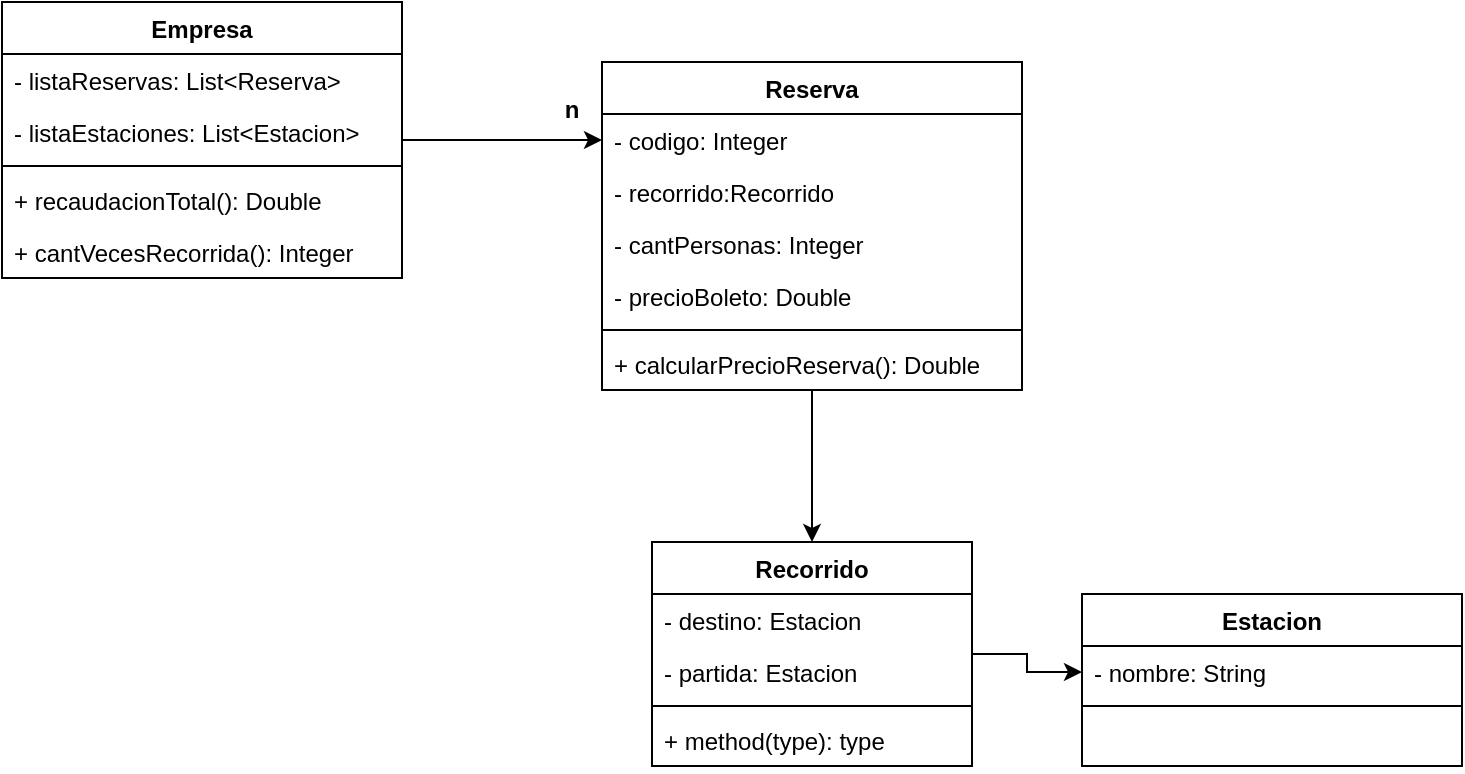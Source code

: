 <mxfile version="14.5.1" type="device"><diagram id="dVeqj1j_CXNFuZDqsXi7" name="Página-1"><mxGraphModel dx="1086" dy="806" grid="1" gridSize="10" guides="1" tooltips="1" connect="1" arrows="1" fold="1" page="1" pageScale="1" pageWidth="827" pageHeight="1169" math="0" shadow="0"><root><mxCell id="0"/><mxCell id="1" parent="0"/><mxCell id="ZA1FQmsH_9ObcVYajBFP-22" style="edgeStyle=orthogonalEdgeStyle;rounded=0;orthogonalLoop=1;jettySize=auto;html=1;" edge="1" parent="1" source="ZA1FQmsH_9ObcVYajBFP-1" target="ZA1FQmsH_9ObcVYajBFP-6"><mxGeometry relative="1" as="geometry"/></mxCell><mxCell id="ZA1FQmsH_9ObcVYajBFP-1" value="Empresa" style="swimlane;fontStyle=1;align=center;verticalAlign=top;childLayout=stackLayout;horizontal=1;startSize=26;horizontalStack=0;resizeParent=1;resizeParentMax=0;resizeLast=0;collapsible=1;marginBottom=0;" vertex="1" parent="1"><mxGeometry x="20" y="160" width="200" height="138" as="geometry"/></mxCell><mxCell id="ZA1FQmsH_9ObcVYajBFP-23" value="- listaReservas: List&lt;Reserva&gt;" style="text;strokeColor=none;fillColor=none;align=left;verticalAlign=top;spacingLeft=4;spacingRight=4;overflow=hidden;rotatable=0;points=[[0,0.5],[1,0.5]];portConstraint=eastwest;" vertex="1" parent="ZA1FQmsH_9ObcVYajBFP-1"><mxGeometry y="26" width="200" height="26" as="geometry"/></mxCell><mxCell id="ZA1FQmsH_9ObcVYajBFP-27" value="- listaEstaciones: List&lt;Estacion&gt;" style="text;strokeColor=none;fillColor=none;align=left;verticalAlign=top;spacingLeft=4;spacingRight=4;overflow=hidden;rotatable=0;points=[[0,0.5],[1,0.5]];portConstraint=eastwest;" vertex="1" parent="ZA1FQmsH_9ObcVYajBFP-1"><mxGeometry y="52" width="200" height="26" as="geometry"/></mxCell><mxCell id="ZA1FQmsH_9ObcVYajBFP-3" value="" style="line;strokeWidth=1;fillColor=none;align=left;verticalAlign=middle;spacingTop=-1;spacingLeft=3;spacingRight=3;rotatable=0;labelPosition=right;points=[];portConstraint=eastwest;" vertex="1" parent="ZA1FQmsH_9ObcVYajBFP-1"><mxGeometry y="78" width="200" height="8" as="geometry"/></mxCell><mxCell id="ZA1FQmsH_9ObcVYajBFP-4" value="+ recaudacionTotal(): Double" style="text;strokeColor=none;fillColor=none;align=left;verticalAlign=top;spacingLeft=4;spacingRight=4;overflow=hidden;rotatable=0;points=[[0,0.5],[1,0.5]];portConstraint=eastwest;" vertex="1" parent="ZA1FQmsH_9ObcVYajBFP-1"><mxGeometry y="86" width="200" height="26" as="geometry"/></mxCell><mxCell id="ZA1FQmsH_9ObcVYajBFP-31" value="+ cantVecesRecorrida(): Integer" style="text;strokeColor=none;fillColor=none;align=left;verticalAlign=top;spacingLeft=4;spacingRight=4;overflow=hidden;rotatable=0;points=[[0,0.5],[1,0.5]];portConstraint=eastwest;" vertex="1" parent="ZA1FQmsH_9ObcVYajBFP-1"><mxGeometry y="112" width="200" height="26" as="geometry"/></mxCell><mxCell id="ZA1FQmsH_9ObcVYajBFP-28" style="edgeStyle=orthogonalEdgeStyle;rounded=0;orthogonalLoop=1;jettySize=auto;html=1;entryX=0.5;entryY=0;entryDx=0;entryDy=0;" edge="1" parent="1" source="ZA1FQmsH_9ObcVYajBFP-5" target="ZA1FQmsH_9ObcVYajBFP-9"><mxGeometry relative="1" as="geometry"/></mxCell><mxCell id="ZA1FQmsH_9ObcVYajBFP-5" value="Reserva" style="swimlane;fontStyle=1;align=center;verticalAlign=top;childLayout=stackLayout;horizontal=1;startSize=26;horizontalStack=0;resizeParent=1;resizeParentMax=0;resizeLast=0;collapsible=1;marginBottom=0;" vertex="1" parent="1"><mxGeometry x="320" y="190" width="210" height="164" as="geometry"/></mxCell><mxCell id="ZA1FQmsH_9ObcVYajBFP-6" value="- codigo: Integer" style="text;strokeColor=none;fillColor=none;align=left;verticalAlign=top;spacingLeft=4;spacingRight=4;overflow=hidden;rotatable=0;points=[[0,0.5],[1,0.5]];portConstraint=eastwest;" vertex="1" parent="ZA1FQmsH_9ObcVYajBFP-5"><mxGeometry y="26" width="210" height="26" as="geometry"/></mxCell><mxCell id="ZA1FQmsH_9ObcVYajBFP-25" value="- recorrido:Recorrido" style="text;strokeColor=none;fillColor=none;align=left;verticalAlign=top;spacingLeft=4;spacingRight=4;overflow=hidden;rotatable=0;points=[[0,0.5],[1,0.5]];portConstraint=eastwest;" vertex="1" parent="ZA1FQmsH_9ObcVYajBFP-5"><mxGeometry y="52" width="210" height="26" as="geometry"/></mxCell><mxCell id="ZA1FQmsH_9ObcVYajBFP-24" value="- cantPersonas: Integer" style="text;strokeColor=none;fillColor=none;align=left;verticalAlign=top;spacingLeft=4;spacingRight=4;overflow=hidden;rotatable=0;points=[[0,0.5],[1,0.5]];portConstraint=eastwest;" vertex="1" parent="ZA1FQmsH_9ObcVYajBFP-5"><mxGeometry y="78" width="210" height="26" as="geometry"/></mxCell><mxCell id="ZA1FQmsH_9ObcVYajBFP-26" value="- precioBoleto: Double" style="text;strokeColor=none;fillColor=none;align=left;verticalAlign=top;spacingLeft=4;spacingRight=4;overflow=hidden;rotatable=0;points=[[0,0.5],[1,0.5]];portConstraint=eastwest;" vertex="1" parent="ZA1FQmsH_9ObcVYajBFP-5"><mxGeometry y="104" width="210" height="26" as="geometry"/></mxCell><mxCell id="ZA1FQmsH_9ObcVYajBFP-7" value="" style="line;strokeWidth=1;fillColor=none;align=left;verticalAlign=middle;spacingTop=-1;spacingLeft=3;spacingRight=3;rotatable=0;labelPosition=right;points=[];portConstraint=eastwest;" vertex="1" parent="ZA1FQmsH_9ObcVYajBFP-5"><mxGeometry y="130" width="210" height="8" as="geometry"/></mxCell><mxCell id="ZA1FQmsH_9ObcVYajBFP-8" value="+ calcularPrecioReserva(): Double" style="text;strokeColor=none;fillColor=none;align=left;verticalAlign=top;spacingLeft=4;spacingRight=4;overflow=hidden;rotatable=0;points=[[0,0.5],[1,0.5]];portConstraint=eastwest;" vertex="1" parent="ZA1FQmsH_9ObcVYajBFP-5"><mxGeometry y="138" width="210" height="26" as="geometry"/></mxCell><mxCell id="ZA1FQmsH_9ObcVYajBFP-30" style="edgeStyle=orthogonalEdgeStyle;rounded=0;orthogonalLoop=1;jettySize=auto;html=1;" edge="1" parent="1" source="ZA1FQmsH_9ObcVYajBFP-9" target="ZA1FQmsH_9ObcVYajBFP-16"><mxGeometry relative="1" as="geometry"/></mxCell><mxCell id="ZA1FQmsH_9ObcVYajBFP-9" value="Recorrido" style="swimlane;fontStyle=1;align=center;verticalAlign=top;childLayout=stackLayout;horizontal=1;startSize=26;horizontalStack=0;resizeParent=1;resizeParentMax=0;resizeLast=0;collapsible=1;marginBottom=0;" vertex="1" parent="1"><mxGeometry x="345" y="430" width="160" height="112" as="geometry"/></mxCell><mxCell id="ZA1FQmsH_9ObcVYajBFP-10" value="- destino: Estacion" style="text;strokeColor=none;fillColor=none;align=left;verticalAlign=top;spacingLeft=4;spacingRight=4;overflow=hidden;rotatable=0;points=[[0,0.5],[1,0.5]];portConstraint=eastwest;" vertex="1" parent="ZA1FQmsH_9ObcVYajBFP-9"><mxGeometry y="26" width="160" height="26" as="geometry"/></mxCell><mxCell id="ZA1FQmsH_9ObcVYajBFP-14" value="- partida: Estacion" style="text;strokeColor=none;fillColor=none;align=left;verticalAlign=top;spacingLeft=4;spacingRight=4;overflow=hidden;rotatable=0;points=[[0,0.5],[1,0.5]];portConstraint=eastwest;" vertex="1" parent="ZA1FQmsH_9ObcVYajBFP-9"><mxGeometry y="52" width="160" height="26" as="geometry"/></mxCell><mxCell id="ZA1FQmsH_9ObcVYajBFP-11" value="" style="line;strokeWidth=1;fillColor=none;align=left;verticalAlign=middle;spacingTop=-1;spacingLeft=3;spacingRight=3;rotatable=0;labelPosition=right;points=[];portConstraint=eastwest;" vertex="1" parent="ZA1FQmsH_9ObcVYajBFP-9"><mxGeometry y="78" width="160" height="8" as="geometry"/></mxCell><mxCell id="ZA1FQmsH_9ObcVYajBFP-12" value="+ method(type): type" style="text;strokeColor=none;fillColor=none;align=left;verticalAlign=top;spacingLeft=4;spacingRight=4;overflow=hidden;rotatable=0;points=[[0,0.5],[1,0.5]];portConstraint=eastwest;" vertex="1" parent="ZA1FQmsH_9ObcVYajBFP-9"><mxGeometry y="86" width="160" height="26" as="geometry"/></mxCell><mxCell id="ZA1FQmsH_9ObcVYajBFP-15" value="Estacion" style="swimlane;fontStyle=1;align=center;verticalAlign=top;childLayout=stackLayout;horizontal=1;startSize=26;horizontalStack=0;resizeParent=1;resizeParentMax=0;resizeLast=0;collapsible=1;marginBottom=0;" vertex="1" parent="1"><mxGeometry x="560" y="456" width="190" height="86" as="geometry"/></mxCell><mxCell id="ZA1FQmsH_9ObcVYajBFP-16" value="- nombre: String" style="text;strokeColor=none;fillColor=none;align=left;verticalAlign=top;spacingLeft=4;spacingRight=4;overflow=hidden;rotatable=0;points=[[0,0.5],[1,0.5]];portConstraint=eastwest;" vertex="1" parent="ZA1FQmsH_9ObcVYajBFP-15"><mxGeometry y="26" width="190" height="26" as="geometry"/></mxCell><mxCell id="ZA1FQmsH_9ObcVYajBFP-19" value="" style="line;strokeWidth=1;fillColor=none;align=left;verticalAlign=middle;spacingTop=-1;spacingLeft=3;spacingRight=3;rotatable=0;labelPosition=right;points=[];portConstraint=eastwest;" vertex="1" parent="ZA1FQmsH_9ObcVYajBFP-15"><mxGeometry y="52" width="190" height="8" as="geometry"/></mxCell><mxCell id="ZA1FQmsH_9ObcVYajBFP-20" value=" " style="text;strokeColor=none;fillColor=none;align=left;verticalAlign=top;spacingLeft=4;spacingRight=4;overflow=hidden;rotatable=0;points=[[0,0.5],[1,0.5]];portConstraint=eastwest;" vertex="1" parent="ZA1FQmsH_9ObcVYajBFP-15"><mxGeometry y="60" width="190" height="26" as="geometry"/></mxCell><mxCell id="ZA1FQmsH_9ObcVYajBFP-29" value="n" style="text;align=center;fontStyle=1;verticalAlign=middle;spacingLeft=3;spacingRight=3;strokeColor=none;rotatable=0;points=[[0,0.5],[1,0.5]];portConstraint=eastwest;" vertex="1" parent="1"><mxGeometry x="265" y="200" width="80" height="26" as="geometry"/></mxCell></root></mxGraphModel></diagram></mxfile>